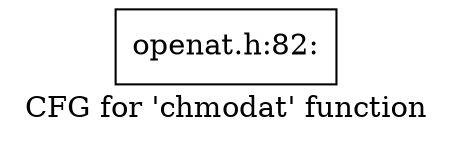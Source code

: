 digraph "CFG for 'chmodat' function" {
	label="CFG for 'chmodat' function";

	Node0xcf6c4e0 [shape=record,label="{openat.h:82:}"];
}
